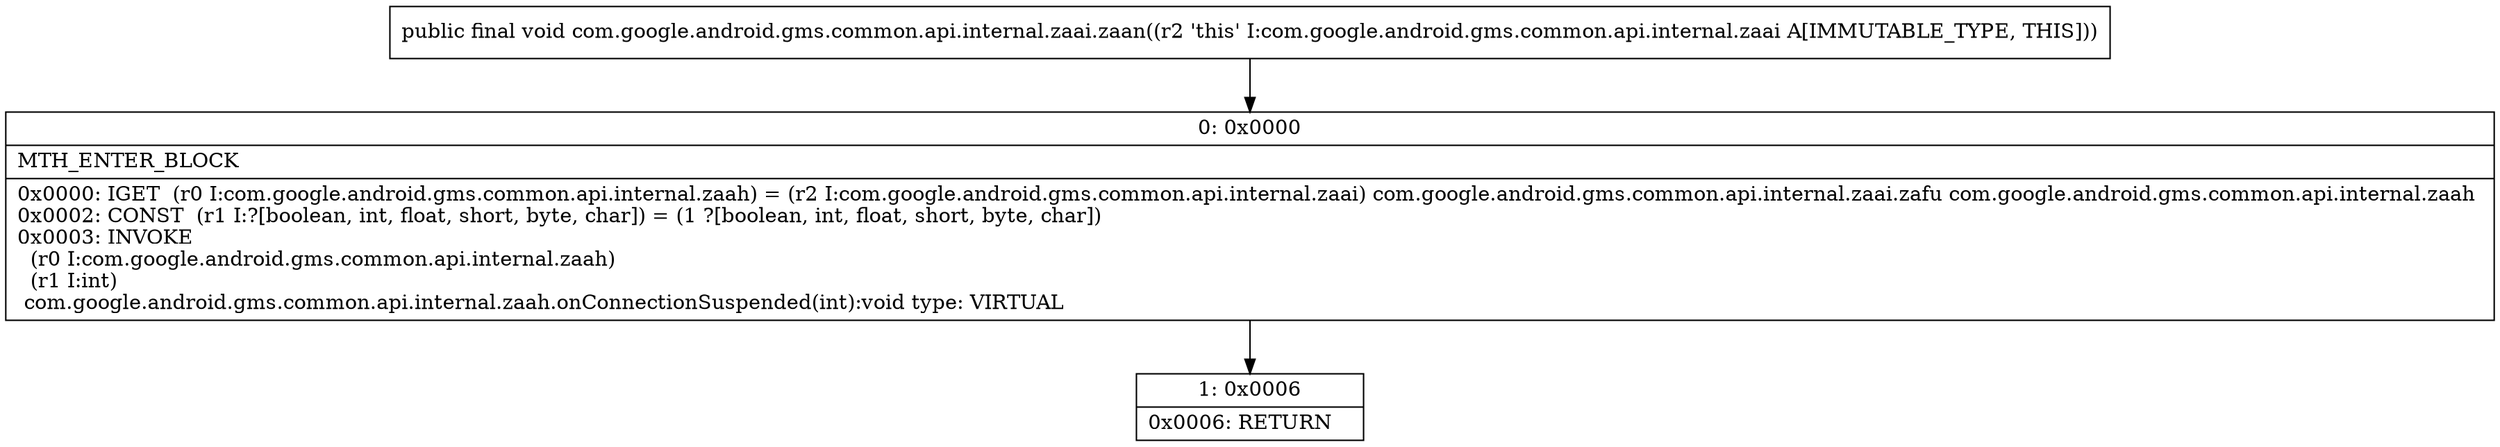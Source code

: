digraph "CFG forcom.google.android.gms.common.api.internal.zaai.zaan()V" {
Node_0 [shape=record,label="{0\:\ 0x0000|MTH_ENTER_BLOCK\l|0x0000: IGET  (r0 I:com.google.android.gms.common.api.internal.zaah) = (r2 I:com.google.android.gms.common.api.internal.zaai) com.google.android.gms.common.api.internal.zaai.zafu com.google.android.gms.common.api.internal.zaah \l0x0002: CONST  (r1 I:?[boolean, int, float, short, byte, char]) = (1 ?[boolean, int, float, short, byte, char]) \l0x0003: INVOKE  \l  (r0 I:com.google.android.gms.common.api.internal.zaah)\l  (r1 I:int)\l com.google.android.gms.common.api.internal.zaah.onConnectionSuspended(int):void type: VIRTUAL \l}"];
Node_1 [shape=record,label="{1\:\ 0x0006|0x0006: RETURN   \l}"];
MethodNode[shape=record,label="{public final void com.google.android.gms.common.api.internal.zaai.zaan((r2 'this' I:com.google.android.gms.common.api.internal.zaai A[IMMUTABLE_TYPE, THIS])) }"];
MethodNode -> Node_0;
Node_0 -> Node_1;
}

